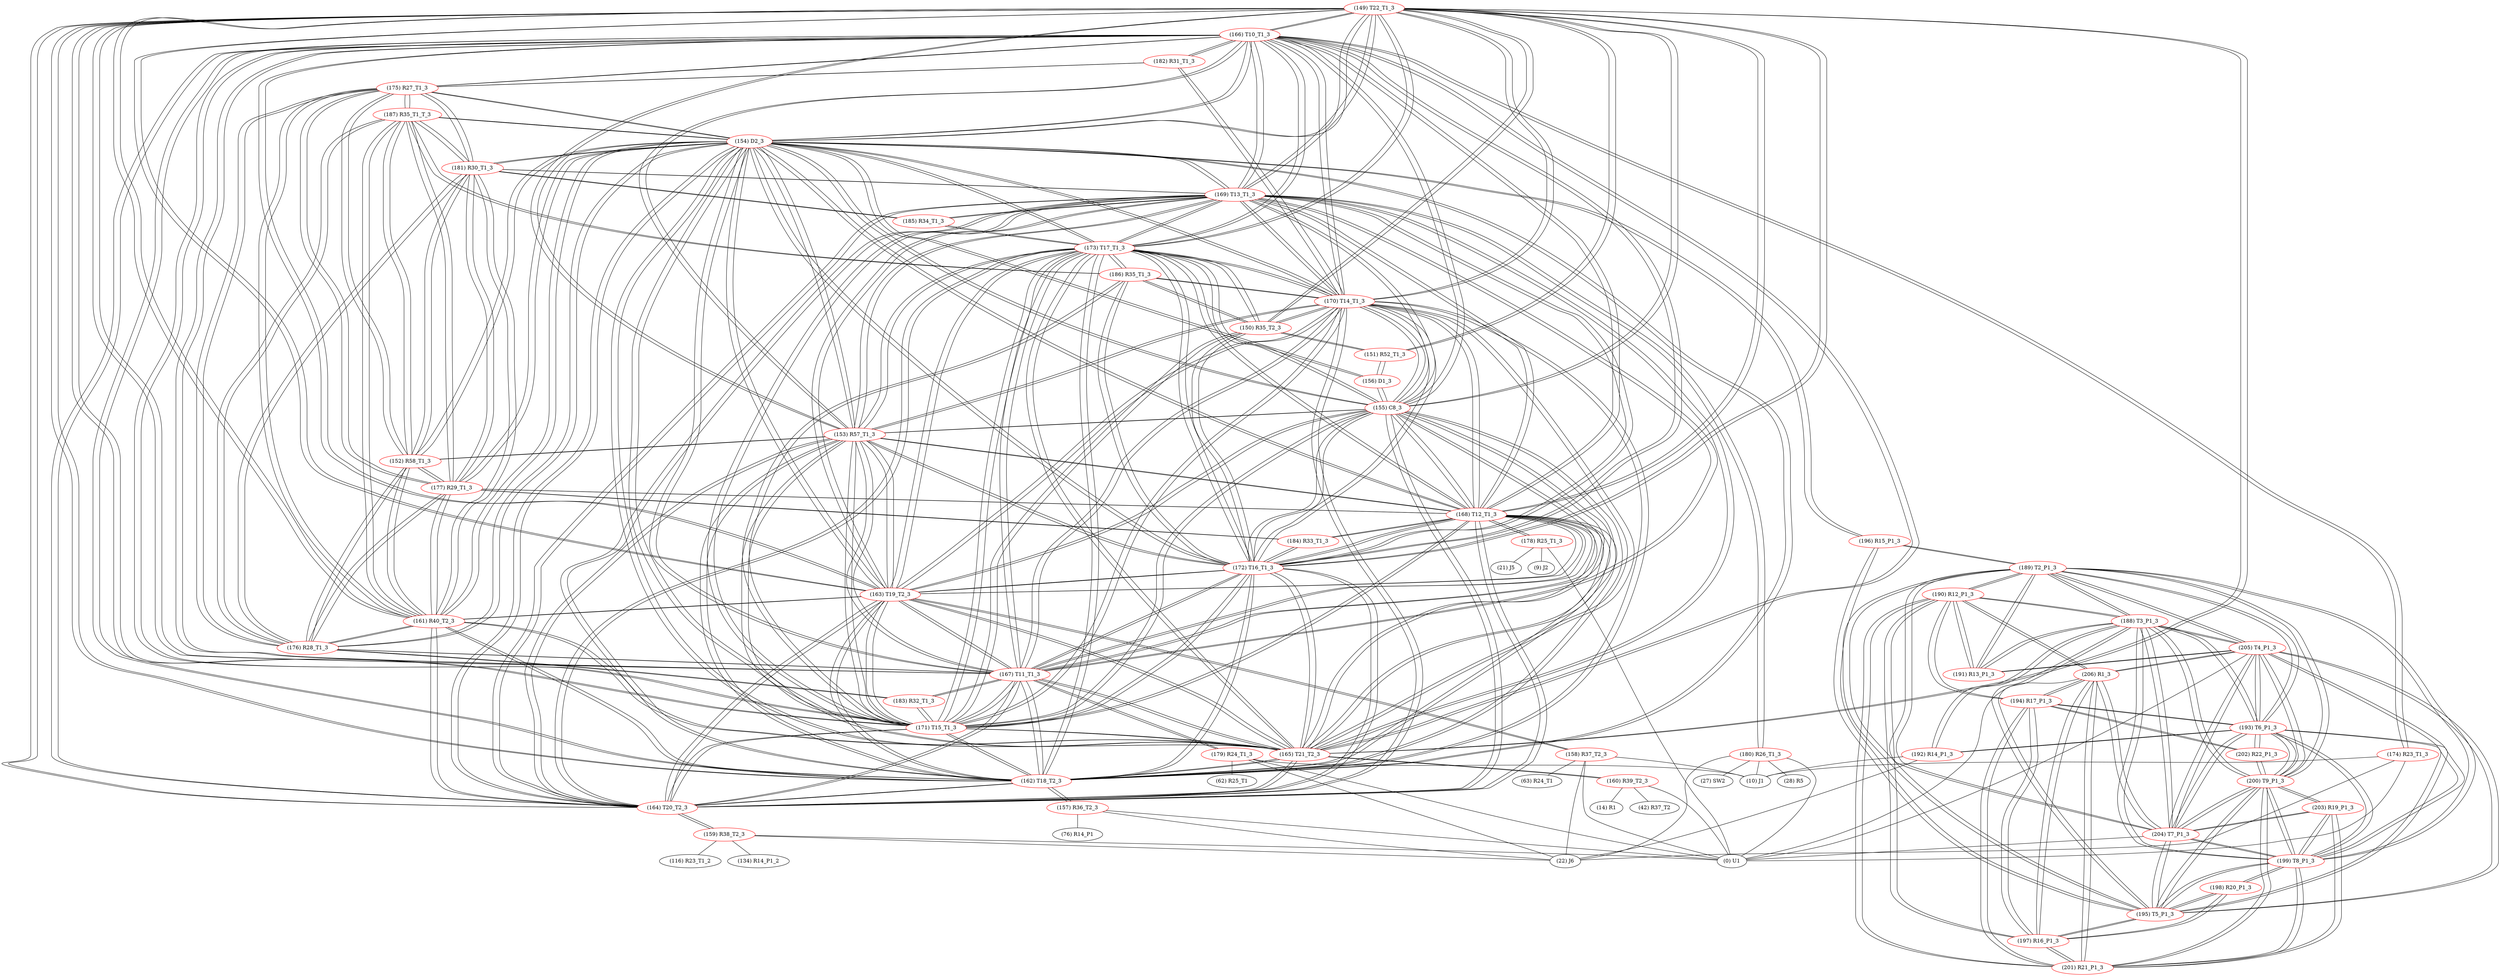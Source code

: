 graph {
	149 [label="(149) T22_T1_3" color=red]
	166 [label="(166) T10_T1_3"]
	167 [label="(167) T11_T1_3"]
	168 [label="(168) T12_T1_3"]
	169 [label="(169) T13_T1_3"]
	164 [label="(164) T20_T2_3"]
	170 [label="(170) T14_T1_3"]
	171 [label="(171) T15_T1_3"]
	162 [label="(162) T18_T2_3"]
	165 [label="(165) T21_T2_3"]
	163 [label="(163) T19_T2_3"]
	155 [label="(155) C8_3"]
	172 [label="(172) T16_T1_3"]
	173 [label="(173) T17_T1_3"]
	154 [label="(154) D2_3"]
	153 [label="(153) R57_T1_3"]
	150 [label="(150) R35_T2_3"]
	151 [label="(151) R52_T1_3"]
	161 [label="(161) R40_T2_3"]
	150 [label="(150) R35_T2_3" color=red]
	151 [label="(151) R52_T1_3"]
	149 [label="(149) T22_T1_3"]
	170 [label="(170) T14_T1_3"]
	171 [label="(171) T15_T1_3"]
	173 [label="(173) T17_T1_3"]
	172 [label="(172) T16_T1_3"]
	186 [label="(186) R35_T1_3"]
	151 [label="(151) R52_T1_3" color=red]
	156 [label="(156) D1_3"]
	150 [label="(150) R35_T2_3"]
	149 [label="(149) T22_T1_3"]
	152 [label="(152) R58_T1_3" color=red]
	154 [label="(154) D2_3"]
	161 [label="(161) R40_T2_3"]
	175 [label="(175) R27_T1_3"]
	176 [label="(176) R28_T1_3"]
	177 [label="(177) R29_T1_3"]
	181 [label="(181) R30_T1_3"]
	187 [label="(187) R35_T1_T_3"]
	153 [label="(153) R57_T1_3"]
	153 [label="(153) R57_T1_3" color=red]
	166 [label="(166) T10_T1_3"]
	167 [label="(167) T11_T1_3"]
	168 [label="(168) T12_T1_3"]
	169 [label="(169) T13_T1_3"]
	164 [label="(164) T20_T2_3"]
	170 [label="(170) T14_T1_3"]
	171 [label="(171) T15_T1_3"]
	162 [label="(162) T18_T2_3"]
	165 [label="(165) T21_T2_3"]
	163 [label="(163) T19_T2_3"]
	155 [label="(155) C8_3"]
	172 [label="(172) T16_T1_3"]
	173 [label="(173) T17_T1_3"]
	154 [label="(154) D2_3"]
	149 [label="(149) T22_T1_3"]
	152 [label="(152) R58_T1_3"]
	154 [label="(154) D2_3" color=red]
	152 [label="(152) R58_T1_3"]
	161 [label="(161) R40_T2_3"]
	175 [label="(175) R27_T1_3"]
	176 [label="(176) R28_T1_3"]
	177 [label="(177) R29_T1_3"]
	181 [label="(181) R30_T1_3"]
	187 [label="(187) R35_T1_T_3"]
	166 [label="(166) T10_T1_3"]
	167 [label="(167) T11_T1_3"]
	168 [label="(168) T12_T1_3"]
	169 [label="(169) T13_T1_3"]
	164 [label="(164) T20_T2_3"]
	170 [label="(170) T14_T1_3"]
	171 [label="(171) T15_T1_3"]
	162 [label="(162) T18_T2_3"]
	165 [label="(165) T21_T2_3"]
	163 [label="(163) T19_T2_3"]
	155 [label="(155) C8_3"]
	172 [label="(172) T16_T1_3"]
	173 [label="(173) T17_T1_3"]
	149 [label="(149) T22_T1_3"]
	153 [label="(153) R57_T1_3"]
	156 [label="(156) D1_3"]
	196 [label="(196) R15_P1_3"]
	155 [label="(155) C8_3" color=red]
	166 [label="(166) T10_T1_3"]
	167 [label="(167) T11_T1_3"]
	168 [label="(168) T12_T1_3"]
	169 [label="(169) T13_T1_3"]
	164 [label="(164) T20_T2_3"]
	170 [label="(170) T14_T1_3"]
	171 [label="(171) T15_T1_3"]
	162 [label="(162) T18_T2_3"]
	165 [label="(165) T21_T2_3"]
	163 [label="(163) T19_T2_3"]
	172 [label="(172) T16_T1_3"]
	173 [label="(173) T17_T1_3"]
	154 [label="(154) D2_3"]
	149 [label="(149) T22_T1_3"]
	153 [label="(153) R57_T1_3"]
	156 [label="(156) D1_3"]
	156 [label="(156) D1_3" color=red]
	154 [label="(154) D2_3"]
	155 [label="(155) C8_3"]
	151 [label="(151) R52_T1_3"]
	157 [label="(157) R36_T2_3" color=red]
	76 [label="(76) R14_P1"]
	22 [label="(22) J6"]
	0 [label="(0) U1"]
	162 [label="(162) T18_T2_3"]
	158 [label="(158) R37_T2_3" color=red]
	22 [label="(22) J6"]
	0 [label="(0) U1"]
	10 [label="(10) J1"]
	63 [label="(63) R24_T1"]
	163 [label="(163) T19_T2_3"]
	159 [label="(159) R38_T2_3" color=red]
	22 [label="(22) J6"]
	134 [label="(134) R14_P1_2"]
	0 [label="(0) U1"]
	116 [label="(116) R23_T1_2"]
	164 [label="(164) T20_T2_3"]
	160 [label="(160) R39_T2_3" color=red]
	0 [label="(0) U1"]
	14 [label="(14) R1"]
	42 [label="(42) R37_T2"]
	165 [label="(165) T21_T2_3"]
	161 [label="(161) R40_T2_3" color=red]
	154 [label="(154) D2_3"]
	152 [label="(152) R58_T1_3"]
	175 [label="(175) R27_T1_3"]
	176 [label="(176) R28_T1_3"]
	177 [label="(177) R29_T1_3"]
	181 [label="(181) R30_T1_3"]
	187 [label="(187) R35_T1_T_3"]
	164 [label="(164) T20_T2_3"]
	165 [label="(165) T21_T2_3"]
	163 [label="(163) T19_T2_3"]
	149 [label="(149) T22_T1_3"]
	162 [label="(162) T18_T2_3"]
	162 [label="(162) T18_T2_3" color=red]
	166 [label="(166) T10_T1_3"]
	167 [label="(167) T11_T1_3"]
	168 [label="(168) T12_T1_3"]
	169 [label="(169) T13_T1_3"]
	164 [label="(164) T20_T2_3"]
	170 [label="(170) T14_T1_3"]
	171 [label="(171) T15_T1_3"]
	165 [label="(165) T21_T2_3"]
	163 [label="(163) T19_T2_3"]
	155 [label="(155) C8_3"]
	172 [label="(172) T16_T1_3"]
	173 [label="(173) T17_T1_3"]
	154 [label="(154) D2_3"]
	149 [label="(149) T22_T1_3"]
	153 [label="(153) R57_T1_3"]
	161 [label="(161) R40_T2_3"]
	157 [label="(157) R36_T2_3"]
	163 [label="(163) T19_T2_3" color=red]
	166 [label="(166) T10_T1_3"]
	167 [label="(167) T11_T1_3"]
	168 [label="(168) T12_T1_3"]
	169 [label="(169) T13_T1_3"]
	164 [label="(164) T20_T2_3"]
	170 [label="(170) T14_T1_3"]
	171 [label="(171) T15_T1_3"]
	162 [label="(162) T18_T2_3"]
	165 [label="(165) T21_T2_3"]
	155 [label="(155) C8_3"]
	172 [label="(172) T16_T1_3"]
	173 [label="(173) T17_T1_3"]
	154 [label="(154) D2_3"]
	149 [label="(149) T22_T1_3"]
	153 [label="(153) R57_T1_3"]
	161 [label="(161) R40_T2_3"]
	158 [label="(158) R37_T2_3"]
	164 [label="(164) T20_T2_3" color=red]
	166 [label="(166) T10_T1_3"]
	167 [label="(167) T11_T1_3"]
	168 [label="(168) T12_T1_3"]
	169 [label="(169) T13_T1_3"]
	170 [label="(170) T14_T1_3"]
	171 [label="(171) T15_T1_3"]
	162 [label="(162) T18_T2_3"]
	165 [label="(165) T21_T2_3"]
	163 [label="(163) T19_T2_3"]
	155 [label="(155) C8_3"]
	172 [label="(172) T16_T1_3"]
	173 [label="(173) T17_T1_3"]
	154 [label="(154) D2_3"]
	149 [label="(149) T22_T1_3"]
	153 [label="(153) R57_T1_3"]
	161 [label="(161) R40_T2_3"]
	159 [label="(159) R38_T2_3"]
	165 [label="(165) T21_T2_3" color=red]
	166 [label="(166) T10_T1_3"]
	167 [label="(167) T11_T1_3"]
	168 [label="(168) T12_T1_3"]
	169 [label="(169) T13_T1_3"]
	164 [label="(164) T20_T2_3"]
	170 [label="(170) T14_T1_3"]
	171 [label="(171) T15_T1_3"]
	162 [label="(162) T18_T2_3"]
	163 [label="(163) T19_T2_3"]
	155 [label="(155) C8_3"]
	172 [label="(172) T16_T1_3"]
	173 [label="(173) T17_T1_3"]
	154 [label="(154) D2_3"]
	149 [label="(149) T22_T1_3"]
	153 [label="(153) R57_T1_3"]
	161 [label="(161) R40_T2_3"]
	160 [label="(160) R39_T2_3"]
	166 [label="(166) T10_T1_3" color=red]
	167 [label="(167) T11_T1_3"]
	168 [label="(168) T12_T1_3"]
	169 [label="(169) T13_T1_3"]
	164 [label="(164) T20_T2_3"]
	170 [label="(170) T14_T1_3"]
	171 [label="(171) T15_T1_3"]
	162 [label="(162) T18_T2_3"]
	165 [label="(165) T21_T2_3"]
	163 [label="(163) T19_T2_3"]
	155 [label="(155) C8_3"]
	172 [label="(172) T16_T1_3"]
	173 [label="(173) T17_T1_3"]
	154 [label="(154) D2_3"]
	149 [label="(149) T22_T1_3"]
	153 [label="(153) R57_T1_3"]
	174 [label="(174) R23_T1_3"]
	182 [label="(182) R31_T1_3"]
	175 [label="(175) R27_T1_3"]
	167 [label="(167) T11_T1_3" color=red]
	166 [label="(166) T10_T1_3"]
	168 [label="(168) T12_T1_3"]
	169 [label="(169) T13_T1_3"]
	164 [label="(164) T20_T2_3"]
	170 [label="(170) T14_T1_3"]
	171 [label="(171) T15_T1_3"]
	162 [label="(162) T18_T2_3"]
	165 [label="(165) T21_T2_3"]
	163 [label="(163) T19_T2_3"]
	155 [label="(155) C8_3"]
	172 [label="(172) T16_T1_3"]
	173 [label="(173) T17_T1_3"]
	154 [label="(154) D2_3"]
	149 [label="(149) T22_T1_3"]
	153 [label="(153) R57_T1_3"]
	179 [label="(179) R24_T1_3"]
	183 [label="(183) R32_T1_3"]
	176 [label="(176) R28_T1_3"]
	168 [label="(168) T12_T1_3" color=red]
	166 [label="(166) T10_T1_3"]
	167 [label="(167) T11_T1_3"]
	169 [label="(169) T13_T1_3"]
	164 [label="(164) T20_T2_3"]
	170 [label="(170) T14_T1_3"]
	171 [label="(171) T15_T1_3"]
	162 [label="(162) T18_T2_3"]
	165 [label="(165) T21_T2_3"]
	163 [label="(163) T19_T2_3"]
	155 [label="(155) C8_3"]
	172 [label="(172) T16_T1_3"]
	173 [label="(173) T17_T1_3"]
	154 [label="(154) D2_3"]
	149 [label="(149) T22_T1_3"]
	153 [label="(153) R57_T1_3"]
	184 [label="(184) R33_T1_3"]
	177 [label="(177) R29_T1_3"]
	178 [label="(178) R25_T1_3"]
	169 [label="(169) T13_T1_3" color=red]
	166 [label="(166) T10_T1_3"]
	167 [label="(167) T11_T1_3"]
	168 [label="(168) T12_T1_3"]
	164 [label="(164) T20_T2_3"]
	170 [label="(170) T14_T1_3"]
	171 [label="(171) T15_T1_3"]
	162 [label="(162) T18_T2_3"]
	165 [label="(165) T21_T2_3"]
	163 [label="(163) T19_T2_3"]
	155 [label="(155) C8_3"]
	172 [label="(172) T16_T1_3"]
	173 [label="(173) T17_T1_3"]
	154 [label="(154) D2_3"]
	149 [label="(149) T22_T1_3"]
	153 [label="(153) R57_T1_3"]
	185 [label="(185) R34_T1_3"]
	181 [label="(181) R30_T1_3"]
	180 [label="(180) R26_T1_3"]
	170 [label="(170) T14_T1_3" color=red]
	166 [label="(166) T10_T1_3"]
	167 [label="(167) T11_T1_3"]
	168 [label="(168) T12_T1_3"]
	169 [label="(169) T13_T1_3"]
	164 [label="(164) T20_T2_3"]
	171 [label="(171) T15_T1_3"]
	162 [label="(162) T18_T2_3"]
	165 [label="(165) T21_T2_3"]
	163 [label="(163) T19_T2_3"]
	155 [label="(155) C8_3"]
	172 [label="(172) T16_T1_3"]
	173 [label="(173) T17_T1_3"]
	154 [label="(154) D2_3"]
	149 [label="(149) T22_T1_3"]
	153 [label="(153) R57_T1_3"]
	186 [label="(186) R35_T1_3"]
	150 [label="(150) R35_T2_3"]
	182 [label="(182) R31_T1_3"]
	171 [label="(171) T15_T1_3" color=red]
	166 [label="(166) T10_T1_3"]
	167 [label="(167) T11_T1_3"]
	168 [label="(168) T12_T1_3"]
	169 [label="(169) T13_T1_3"]
	164 [label="(164) T20_T2_3"]
	170 [label="(170) T14_T1_3"]
	162 [label="(162) T18_T2_3"]
	165 [label="(165) T21_T2_3"]
	163 [label="(163) T19_T2_3"]
	155 [label="(155) C8_3"]
	172 [label="(172) T16_T1_3"]
	173 [label="(173) T17_T1_3"]
	154 [label="(154) D2_3"]
	149 [label="(149) T22_T1_3"]
	153 [label="(153) R57_T1_3"]
	186 [label="(186) R35_T1_3"]
	150 [label="(150) R35_T2_3"]
	183 [label="(183) R32_T1_3"]
	172 [label="(172) T16_T1_3" color=red]
	166 [label="(166) T10_T1_3"]
	167 [label="(167) T11_T1_3"]
	168 [label="(168) T12_T1_3"]
	169 [label="(169) T13_T1_3"]
	164 [label="(164) T20_T2_3"]
	170 [label="(170) T14_T1_3"]
	171 [label="(171) T15_T1_3"]
	162 [label="(162) T18_T2_3"]
	165 [label="(165) T21_T2_3"]
	163 [label="(163) T19_T2_3"]
	155 [label="(155) C8_3"]
	173 [label="(173) T17_T1_3"]
	154 [label="(154) D2_3"]
	149 [label="(149) T22_T1_3"]
	153 [label="(153) R57_T1_3"]
	186 [label="(186) R35_T1_3"]
	150 [label="(150) R35_T2_3"]
	184 [label="(184) R33_T1_3"]
	173 [label="(173) T17_T1_3" color=red]
	166 [label="(166) T10_T1_3"]
	167 [label="(167) T11_T1_3"]
	168 [label="(168) T12_T1_3"]
	169 [label="(169) T13_T1_3"]
	164 [label="(164) T20_T2_3"]
	170 [label="(170) T14_T1_3"]
	171 [label="(171) T15_T1_3"]
	162 [label="(162) T18_T2_3"]
	165 [label="(165) T21_T2_3"]
	163 [label="(163) T19_T2_3"]
	155 [label="(155) C8_3"]
	172 [label="(172) T16_T1_3"]
	154 [label="(154) D2_3"]
	149 [label="(149) T22_T1_3"]
	153 [label="(153) R57_T1_3"]
	186 [label="(186) R35_T1_3"]
	150 [label="(150) R35_T2_3"]
	185 [label="(185) R34_T1_3"]
	174 [label="(174) R23_T1_3" color=red]
	22 [label="(22) J6"]
	0 [label="(0) U1"]
	10 [label="(10) J1"]
	166 [label="(166) T10_T1_3"]
	175 [label="(175) R27_T1_3" color=red]
	154 [label="(154) D2_3"]
	152 [label="(152) R58_T1_3"]
	161 [label="(161) R40_T2_3"]
	176 [label="(176) R28_T1_3"]
	177 [label="(177) R29_T1_3"]
	181 [label="(181) R30_T1_3"]
	187 [label="(187) R35_T1_T_3"]
	182 [label="(182) R31_T1_3"]
	166 [label="(166) T10_T1_3"]
	176 [label="(176) R28_T1_3" color=red]
	154 [label="(154) D2_3"]
	152 [label="(152) R58_T1_3"]
	161 [label="(161) R40_T2_3"]
	175 [label="(175) R27_T1_3"]
	177 [label="(177) R29_T1_3"]
	181 [label="(181) R30_T1_3"]
	187 [label="(187) R35_T1_T_3"]
	183 [label="(183) R32_T1_3"]
	167 [label="(167) T11_T1_3"]
	177 [label="(177) R29_T1_3" color=red]
	154 [label="(154) D2_3"]
	152 [label="(152) R58_T1_3"]
	161 [label="(161) R40_T2_3"]
	175 [label="(175) R27_T1_3"]
	176 [label="(176) R28_T1_3"]
	181 [label="(181) R30_T1_3"]
	187 [label="(187) R35_T1_T_3"]
	184 [label="(184) R33_T1_3"]
	168 [label="(168) T12_T1_3"]
	178 [label="(178) R25_T1_3" color=red]
	21 [label="(21) J5"]
	0 [label="(0) U1"]
	9 [label="(9) J2"]
	168 [label="(168) T12_T1_3"]
	179 [label="(179) R24_T1_3" color=red]
	22 [label="(22) J6"]
	0 [label="(0) U1"]
	10 [label="(10) J1"]
	62 [label="(62) R25_T1"]
	167 [label="(167) T11_T1_3"]
	180 [label="(180) R26_T1_3" color=red]
	10 [label="(10) J1"]
	28 [label="(28) R5"]
	0 [label="(0) U1"]
	22 [label="(22) J6"]
	27 [label="(27) SW2"]
	169 [label="(169) T13_T1_3"]
	181 [label="(181) R30_T1_3" color=red]
	154 [label="(154) D2_3"]
	152 [label="(152) R58_T1_3"]
	161 [label="(161) R40_T2_3"]
	175 [label="(175) R27_T1_3"]
	176 [label="(176) R28_T1_3"]
	177 [label="(177) R29_T1_3"]
	187 [label="(187) R35_T1_T_3"]
	169 [label="(169) T13_T1_3"]
	185 [label="(185) R34_T1_3"]
	182 [label="(182) R31_T1_3" color=red]
	175 [label="(175) R27_T1_3"]
	166 [label="(166) T10_T1_3"]
	170 [label="(170) T14_T1_3"]
	183 [label="(183) R32_T1_3" color=red]
	171 [label="(171) T15_T1_3"]
	167 [label="(167) T11_T1_3"]
	176 [label="(176) R28_T1_3"]
	184 [label="(184) R33_T1_3" color=red]
	172 [label="(172) T16_T1_3"]
	177 [label="(177) R29_T1_3"]
	168 [label="(168) T12_T1_3"]
	185 [label="(185) R34_T1_3" color=red]
	173 [label="(173) T17_T1_3"]
	169 [label="(169) T13_T1_3"]
	181 [label="(181) R30_T1_3"]
	186 [label="(186) R35_T1_3" color=red]
	170 [label="(170) T14_T1_3"]
	171 [label="(171) T15_T1_3"]
	173 [label="(173) T17_T1_3"]
	172 [label="(172) T16_T1_3"]
	150 [label="(150) R35_T2_3"]
	187 [label="(187) R35_T1_T_3"]
	187 [label="(187) R35_T1_T_3" color=red]
	154 [label="(154) D2_3"]
	152 [label="(152) R58_T1_3"]
	161 [label="(161) R40_T2_3"]
	175 [label="(175) R27_T1_3"]
	176 [label="(176) R28_T1_3"]
	177 [label="(177) R29_T1_3"]
	181 [label="(181) R30_T1_3"]
	186 [label="(186) R35_T1_3"]
	188 [label="(188) T3_P1_3" color=red]
	205 [label="(205) T4_P1_3"]
	204 [label="(204) T7_P1_3"]
	195 [label="(195) T5_P1_3"]
	200 [label="(200) T9_P1_3"]
	199 [label="(199) T8_P1_3"]
	193 [label="(193) T6_P1_3"]
	189 [label="(189) T2_P1_3"]
	192 [label="(192) R14_P1_3"]
	191 [label="(191) R13_P1_3"]
	190 [label="(190) R12_P1_3"]
	189 [label="(189) T2_P1_3" color=red]
	188 [label="(188) T3_P1_3"]
	205 [label="(205) T4_P1_3"]
	204 [label="(204) T7_P1_3"]
	195 [label="(195) T5_P1_3"]
	200 [label="(200) T9_P1_3"]
	199 [label="(199) T8_P1_3"]
	193 [label="(193) T6_P1_3"]
	191 [label="(191) R13_P1_3"]
	190 [label="(190) R12_P1_3"]
	196 [label="(196) R15_P1_3"]
	190 [label="(190) R12_P1_3" color=red]
	201 [label="(201) R21_P1_3"]
	197 [label="(197) R16_P1_3"]
	194 [label="(194) R17_P1_3"]
	206 [label="(206) R1_3"]
	191 [label="(191) R13_P1_3"]
	188 [label="(188) T3_P1_3"]
	189 [label="(189) T2_P1_3"]
	191 [label="(191) R13_P1_3" color=red]
	205 [label="(205) T4_P1_3"]
	188 [label="(188) T3_P1_3"]
	190 [label="(190) R12_P1_3"]
	189 [label="(189) T2_P1_3"]
	192 [label="(192) R14_P1_3" color=red]
	10 [label="(10) J1"]
	22 [label="(22) J6"]
	188 [label="(188) T3_P1_3"]
	193 [label="(193) T6_P1_3"]
	193 [label="(193) T6_P1_3" color=red]
	188 [label="(188) T3_P1_3"]
	205 [label="(205) T4_P1_3"]
	204 [label="(204) T7_P1_3"]
	195 [label="(195) T5_P1_3"]
	200 [label="(200) T9_P1_3"]
	199 [label="(199) T8_P1_3"]
	189 [label="(189) T2_P1_3"]
	192 [label="(192) R14_P1_3"]
	202 [label="(202) R22_P1_3"]
	194 [label="(194) R17_P1_3"]
	194 [label="(194) R17_P1_3" color=red]
	201 [label="(201) R21_P1_3"]
	197 [label="(197) R16_P1_3"]
	190 [label="(190) R12_P1_3"]
	206 [label="(206) R1_3"]
	202 [label="(202) R22_P1_3"]
	193 [label="(193) T6_P1_3"]
	195 [label="(195) T5_P1_3" color=red]
	188 [label="(188) T3_P1_3"]
	205 [label="(205) T4_P1_3"]
	204 [label="(204) T7_P1_3"]
	200 [label="(200) T9_P1_3"]
	199 [label="(199) T8_P1_3"]
	193 [label="(193) T6_P1_3"]
	189 [label="(189) T2_P1_3"]
	196 [label="(196) R15_P1_3"]
	197 [label="(197) R16_P1_3"]
	198 [label="(198) R20_P1_3"]
	196 [label="(196) R15_P1_3" color=red]
	154 [label="(154) D2_3"]
	189 [label="(189) T2_P1_3"]
	195 [label="(195) T5_P1_3"]
	197 [label="(197) R16_P1_3" color=red]
	201 [label="(201) R21_P1_3"]
	190 [label="(190) R12_P1_3"]
	194 [label="(194) R17_P1_3"]
	206 [label="(206) R1_3"]
	195 [label="(195) T5_P1_3"]
	198 [label="(198) R20_P1_3"]
	198 [label="(198) R20_P1_3" color=red]
	199 [label="(199) T8_P1_3"]
	197 [label="(197) R16_P1_3"]
	195 [label="(195) T5_P1_3"]
	199 [label="(199) T8_P1_3" color=red]
	188 [label="(188) T3_P1_3"]
	205 [label="(205) T4_P1_3"]
	204 [label="(204) T7_P1_3"]
	195 [label="(195) T5_P1_3"]
	200 [label="(200) T9_P1_3"]
	193 [label="(193) T6_P1_3"]
	189 [label="(189) T2_P1_3"]
	201 [label="(201) R21_P1_3"]
	203 [label="(203) R19_P1_3"]
	198 [label="(198) R20_P1_3"]
	200 [label="(200) T9_P1_3" color=red]
	202 [label="(202) R22_P1_3"]
	188 [label="(188) T3_P1_3"]
	205 [label="(205) T4_P1_3"]
	204 [label="(204) T7_P1_3"]
	195 [label="(195) T5_P1_3"]
	199 [label="(199) T8_P1_3"]
	193 [label="(193) T6_P1_3"]
	189 [label="(189) T2_P1_3"]
	201 [label="(201) R21_P1_3"]
	203 [label="(203) R19_P1_3"]
	201 [label="(201) R21_P1_3" color=red]
	197 [label="(197) R16_P1_3"]
	190 [label="(190) R12_P1_3"]
	194 [label="(194) R17_P1_3"]
	206 [label="(206) R1_3"]
	200 [label="(200) T9_P1_3"]
	199 [label="(199) T8_P1_3"]
	203 [label="(203) R19_P1_3"]
	202 [label="(202) R22_P1_3" color=red]
	200 [label="(200) T9_P1_3"]
	193 [label="(193) T6_P1_3"]
	194 [label="(194) R17_P1_3"]
	203 [label="(203) R19_P1_3" color=red]
	200 [label="(200) T9_P1_3"]
	201 [label="(201) R21_P1_3"]
	199 [label="(199) T8_P1_3"]
	204 [label="(204) T7_P1_3"]
	204 [label="(204) T7_P1_3" color=red]
	188 [label="(188) T3_P1_3"]
	205 [label="(205) T4_P1_3"]
	195 [label="(195) T5_P1_3"]
	200 [label="(200) T9_P1_3"]
	199 [label="(199) T8_P1_3"]
	193 [label="(193) T6_P1_3"]
	189 [label="(189) T2_P1_3"]
	206 [label="(206) R1_3"]
	0 [label="(0) U1"]
	203 [label="(203) R19_P1_3"]
	205 [label="(205) T4_P1_3" color=red]
	188 [label="(188) T3_P1_3"]
	204 [label="(204) T7_P1_3"]
	195 [label="(195) T5_P1_3"]
	200 [label="(200) T9_P1_3"]
	199 [label="(199) T8_P1_3"]
	193 [label="(193) T6_P1_3"]
	189 [label="(189) T2_P1_3"]
	191 [label="(191) R13_P1_3"]
	206 [label="(206) R1_3"]
	0 [label="(0) U1"]
	206 [label="(206) R1_3" color=red]
	205 [label="(205) T4_P1_3"]
	204 [label="(204) T7_P1_3"]
	0 [label="(0) U1"]
	201 [label="(201) R21_P1_3"]
	197 [label="(197) R16_P1_3"]
	190 [label="(190) R12_P1_3"]
	194 [label="(194) R17_P1_3"]
	149 -- 166
	149 -- 167
	149 -- 168
	149 -- 169
	149 -- 164
	149 -- 170
	149 -- 171
	149 -- 162
	149 -- 165
	149 -- 163
	149 -- 155
	149 -- 172
	149 -- 173
	149 -- 154
	149 -- 153
	149 -- 150
	149 -- 151
	149 -- 161
	150 -- 151
	150 -- 149
	150 -- 170
	150 -- 171
	150 -- 173
	150 -- 172
	150 -- 186
	151 -- 156
	151 -- 150
	151 -- 149
	152 -- 154
	152 -- 161
	152 -- 175
	152 -- 176
	152 -- 177
	152 -- 181
	152 -- 187
	152 -- 153
	153 -- 166
	153 -- 167
	153 -- 168
	153 -- 169
	153 -- 164
	153 -- 170
	153 -- 171
	153 -- 162
	153 -- 165
	153 -- 163
	153 -- 155
	153 -- 172
	153 -- 173
	153 -- 154
	153 -- 149
	153 -- 152
	154 -- 152
	154 -- 161
	154 -- 175
	154 -- 176
	154 -- 177
	154 -- 181
	154 -- 187
	154 -- 166
	154 -- 167
	154 -- 168
	154 -- 169
	154 -- 164
	154 -- 170
	154 -- 171
	154 -- 162
	154 -- 165
	154 -- 163
	154 -- 155
	154 -- 172
	154 -- 173
	154 -- 149
	154 -- 153
	154 -- 156
	154 -- 196
	155 -- 166
	155 -- 167
	155 -- 168
	155 -- 169
	155 -- 164
	155 -- 170
	155 -- 171
	155 -- 162
	155 -- 165
	155 -- 163
	155 -- 172
	155 -- 173
	155 -- 154
	155 -- 149
	155 -- 153
	155 -- 156
	156 -- 154
	156 -- 155
	156 -- 151
	157 -- 76
	157 -- 22
	157 -- 0
	157 -- 162
	158 -- 22
	158 -- 0
	158 -- 10
	158 -- 63
	158 -- 163
	159 -- 22
	159 -- 134
	159 -- 0
	159 -- 116
	159 -- 164
	160 -- 0
	160 -- 14
	160 -- 42
	160 -- 165
	161 -- 154
	161 -- 152
	161 -- 175
	161 -- 176
	161 -- 177
	161 -- 181
	161 -- 187
	161 -- 164
	161 -- 165
	161 -- 163
	161 -- 149
	161 -- 162
	162 -- 166
	162 -- 167
	162 -- 168
	162 -- 169
	162 -- 164
	162 -- 170
	162 -- 171
	162 -- 165
	162 -- 163
	162 -- 155
	162 -- 172
	162 -- 173
	162 -- 154
	162 -- 149
	162 -- 153
	162 -- 161
	162 -- 157
	163 -- 166
	163 -- 167
	163 -- 168
	163 -- 169
	163 -- 164
	163 -- 170
	163 -- 171
	163 -- 162
	163 -- 165
	163 -- 155
	163 -- 172
	163 -- 173
	163 -- 154
	163 -- 149
	163 -- 153
	163 -- 161
	163 -- 158
	164 -- 166
	164 -- 167
	164 -- 168
	164 -- 169
	164 -- 170
	164 -- 171
	164 -- 162
	164 -- 165
	164 -- 163
	164 -- 155
	164 -- 172
	164 -- 173
	164 -- 154
	164 -- 149
	164 -- 153
	164 -- 161
	164 -- 159
	165 -- 166
	165 -- 167
	165 -- 168
	165 -- 169
	165 -- 164
	165 -- 170
	165 -- 171
	165 -- 162
	165 -- 163
	165 -- 155
	165 -- 172
	165 -- 173
	165 -- 154
	165 -- 149
	165 -- 153
	165 -- 161
	165 -- 160
	166 -- 167
	166 -- 168
	166 -- 169
	166 -- 164
	166 -- 170
	166 -- 171
	166 -- 162
	166 -- 165
	166 -- 163
	166 -- 155
	166 -- 172
	166 -- 173
	166 -- 154
	166 -- 149
	166 -- 153
	166 -- 174
	166 -- 182
	166 -- 175
	167 -- 166
	167 -- 168
	167 -- 169
	167 -- 164
	167 -- 170
	167 -- 171
	167 -- 162
	167 -- 165
	167 -- 163
	167 -- 155
	167 -- 172
	167 -- 173
	167 -- 154
	167 -- 149
	167 -- 153
	167 -- 179
	167 -- 183
	167 -- 176
	168 -- 166
	168 -- 167
	168 -- 169
	168 -- 164
	168 -- 170
	168 -- 171
	168 -- 162
	168 -- 165
	168 -- 163
	168 -- 155
	168 -- 172
	168 -- 173
	168 -- 154
	168 -- 149
	168 -- 153
	168 -- 184
	168 -- 177
	168 -- 178
	169 -- 166
	169 -- 167
	169 -- 168
	169 -- 164
	169 -- 170
	169 -- 171
	169 -- 162
	169 -- 165
	169 -- 163
	169 -- 155
	169 -- 172
	169 -- 173
	169 -- 154
	169 -- 149
	169 -- 153
	169 -- 185
	169 -- 181
	169 -- 180
	170 -- 166
	170 -- 167
	170 -- 168
	170 -- 169
	170 -- 164
	170 -- 171
	170 -- 162
	170 -- 165
	170 -- 163
	170 -- 155
	170 -- 172
	170 -- 173
	170 -- 154
	170 -- 149
	170 -- 153
	170 -- 186
	170 -- 150
	170 -- 182
	171 -- 166
	171 -- 167
	171 -- 168
	171 -- 169
	171 -- 164
	171 -- 170
	171 -- 162
	171 -- 165
	171 -- 163
	171 -- 155
	171 -- 172
	171 -- 173
	171 -- 154
	171 -- 149
	171 -- 153
	171 -- 186
	171 -- 150
	171 -- 183
	172 -- 166
	172 -- 167
	172 -- 168
	172 -- 169
	172 -- 164
	172 -- 170
	172 -- 171
	172 -- 162
	172 -- 165
	172 -- 163
	172 -- 155
	172 -- 173
	172 -- 154
	172 -- 149
	172 -- 153
	172 -- 186
	172 -- 150
	172 -- 184
	173 -- 166
	173 -- 167
	173 -- 168
	173 -- 169
	173 -- 164
	173 -- 170
	173 -- 171
	173 -- 162
	173 -- 165
	173 -- 163
	173 -- 155
	173 -- 172
	173 -- 154
	173 -- 149
	173 -- 153
	173 -- 186
	173 -- 150
	173 -- 185
	174 -- 22
	174 -- 0
	174 -- 10
	174 -- 166
	175 -- 154
	175 -- 152
	175 -- 161
	175 -- 176
	175 -- 177
	175 -- 181
	175 -- 187
	175 -- 182
	175 -- 166
	176 -- 154
	176 -- 152
	176 -- 161
	176 -- 175
	176 -- 177
	176 -- 181
	176 -- 187
	176 -- 183
	176 -- 167
	177 -- 154
	177 -- 152
	177 -- 161
	177 -- 175
	177 -- 176
	177 -- 181
	177 -- 187
	177 -- 184
	177 -- 168
	178 -- 21
	178 -- 0
	178 -- 9
	178 -- 168
	179 -- 22
	179 -- 0
	179 -- 10
	179 -- 62
	179 -- 167
	180 -- 10
	180 -- 28
	180 -- 0
	180 -- 22
	180 -- 27
	180 -- 169
	181 -- 154
	181 -- 152
	181 -- 161
	181 -- 175
	181 -- 176
	181 -- 177
	181 -- 187
	181 -- 169
	181 -- 185
	182 -- 175
	182 -- 166
	182 -- 170
	183 -- 171
	183 -- 167
	183 -- 176
	184 -- 172
	184 -- 177
	184 -- 168
	185 -- 173
	185 -- 169
	185 -- 181
	186 -- 170
	186 -- 171
	186 -- 173
	186 -- 172
	186 -- 150
	186 -- 187
	187 -- 154
	187 -- 152
	187 -- 161
	187 -- 175
	187 -- 176
	187 -- 177
	187 -- 181
	187 -- 186
	188 -- 205
	188 -- 204
	188 -- 195
	188 -- 200
	188 -- 199
	188 -- 193
	188 -- 189
	188 -- 192
	188 -- 191
	188 -- 190
	189 -- 188
	189 -- 205
	189 -- 204
	189 -- 195
	189 -- 200
	189 -- 199
	189 -- 193
	189 -- 191
	189 -- 190
	189 -- 196
	190 -- 201
	190 -- 197
	190 -- 194
	190 -- 206
	190 -- 191
	190 -- 188
	190 -- 189
	191 -- 205
	191 -- 188
	191 -- 190
	191 -- 189
	192 -- 10
	192 -- 22
	192 -- 188
	192 -- 193
	193 -- 188
	193 -- 205
	193 -- 204
	193 -- 195
	193 -- 200
	193 -- 199
	193 -- 189
	193 -- 192
	193 -- 202
	193 -- 194
	194 -- 201
	194 -- 197
	194 -- 190
	194 -- 206
	194 -- 202
	194 -- 193
	195 -- 188
	195 -- 205
	195 -- 204
	195 -- 200
	195 -- 199
	195 -- 193
	195 -- 189
	195 -- 196
	195 -- 197
	195 -- 198
	196 -- 154
	196 -- 189
	196 -- 195
	197 -- 201
	197 -- 190
	197 -- 194
	197 -- 206
	197 -- 195
	197 -- 198
	198 -- 199
	198 -- 197
	198 -- 195
	199 -- 188
	199 -- 205
	199 -- 204
	199 -- 195
	199 -- 200
	199 -- 193
	199 -- 189
	199 -- 201
	199 -- 203
	199 -- 198
	200 -- 202
	200 -- 188
	200 -- 205
	200 -- 204
	200 -- 195
	200 -- 199
	200 -- 193
	200 -- 189
	200 -- 201
	200 -- 203
	201 -- 197
	201 -- 190
	201 -- 194
	201 -- 206
	201 -- 200
	201 -- 199
	201 -- 203
	202 -- 200
	202 -- 193
	202 -- 194
	203 -- 200
	203 -- 201
	203 -- 199
	203 -- 204
	204 -- 188
	204 -- 205
	204 -- 195
	204 -- 200
	204 -- 199
	204 -- 193
	204 -- 189
	204 -- 206
	204 -- 0
	204 -- 203
	205 -- 188
	205 -- 204
	205 -- 195
	205 -- 200
	205 -- 199
	205 -- 193
	205 -- 189
	205 -- 191
	205 -- 206
	205 -- 0
	206 -- 205
	206 -- 204
	206 -- 0
	206 -- 201
	206 -- 197
	206 -- 190
	206 -- 194
}